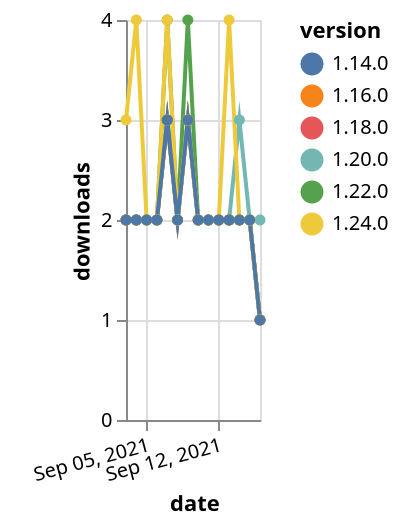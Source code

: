 {"$schema": "https://vega.github.io/schema/vega-lite/v5.json", "description": "A simple bar chart with embedded data.", "data": {"values": [{"date": "2021-09-03", "total": 1516, "delta": 2, "version": "1.18.0"}, {"date": "2021-09-04", "total": 1518, "delta": 2, "version": "1.18.0"}, {"date": "2021-09-05", "total": 1520, "delta": 2, "version": "1.18.0"}, {"date": "2021-09-06", "total": 1522, "delta": 2, "version": "1.18.0"}, {"date": "2021-09-07", "total": 1525, "delta": 3, "version": "1.18.0"}, {"date": "2021-09-08", "total": 1527, "delta": 2, "version": "1.18.0"}, {"date": "2021-09-09", "total": 1530, "delta": 3, "version": "1.18.0"}, {"date": "2021-09-10", "total": 1532, "delta": 2, "version": "1.18.0"}, {"date": "2021-09-11", "total": 1534, "delta": 2, "version": "1.18.0"}, {"date": "2021-09-12", "total": 1536, "delta": 2, "version": "1.18.0"}, {"date": "2021-09-13", "total": 1538, "delta": 2, "version": "1.18.0"}, {"date": "2021-09-14", "total": 1540, "delta": 2, "version": "1.18.0"}, {"date": "2021-09-15", "total": 1542, "delta": 2, "version": "1.18.0"}, {"date": "2021-09-16", "total": 1543, "delta": 1, "version": "1.18.0"}, {"date": "2021-09-03", "total": 742, "delta": 2, "version": "1.22.0"}, {"date": "2021-09-04", "total": 744, "delta": 2, "version": "1.22.0"}, {"date": "2021-09-05", "total": 746, "delta": 2, "version": "1.22.0"}, {"date": "2021-09-06", "total": 748, "delta": 2, "version": "1.22.0"}, {"date": "2021-09-07", "total": 752, "delta": 4, "version": "1.22.0"}, {"date": "2021-09-08", "total": 754, "delta": 2, "version": "1.22.0"}, {"date": "2021-09-09", "total": 758, "delta": 4, "version": "1.22.0"}, {"date": "2021-09-10", "total": 760, "delta": 2, "version": "1.22.0"}, {"date": "2021-09-11", "total": 762, "delta": 2, "version": "1.22.0"}, {"date": "2021-09-12", "total": 764, "delta": 2, "version": "1.22.0"}, {"date": "2021-09-13", "total": 766, "delta": 2, "version": "1.22.0"}, {"date": "2021-09-14", "total": 768, "delta": 2, "version": "1.22.0"}, {"date": "2021-09-15", "total": 770, "delta": 2, "version": "1.22.0"}, {"date": "2021-09-16", "total": 771, "delta": 1, "version": "1.22.0"}, {"date": "2021-09-03", "total": 1096, "delta": 2, "version": "1.20.0"}, {"date": "2021-09-04", "total": 1098, "delta": 2, "version": "1.20.0"}, {"date": "2021-09-05", "total": 1100, "delta": 2, "version": "1.20.0"}, {"date": "2021-09-06", "total": 1102, "delta": 2, "version": "1.20.0"}, {"date": "2021-09-07", "total": 1105, "delta": 3, "version": "1.20.0"}, {"date": "2021-09-08", "total": 1107, "delta": 2, "version": "1.20.0"}, {"date": "2021-09-09", "total": 1110, "delta": 3, "version": "1.20.0"}, {"date": "2021-09-10", "total": 1112, "delta": 2, "version": "1.20.0"}, {"date": "2021-09-11", "total": 1114, "delta": 2, "version": "1.20.0"}, {"date": "2021-09-12", "total": 1116, "delta": 2, "version": "1.20.0"}, {"date": "2021-09-13", "total": 1118, "delta": 2, "version": "1.20.0"}, {"date": "2021-09-14", "total": 1121, "delta": 3, "version": "1.20.0"}, {"date": "2021-09-15", "total": 1123, "delta": 2, "version": "1.20.0"}, {"date": "2021-09-16", "total": 1125, "delta": 2, "version": "1.20.0"}, {"date": "2021-09-03", "total": 1639, "delta": 2, "version": "1.16.0"}, {"date": "2021-09-04", "total": 1641, "delta": 2, "version": "1.16.0"}, {"date": "2021-09-05", "total": 1643, "delta": 2, "version": "1.16.0"}, {"date": "2021-09-06", "total": 1645, "delta": 2, "version": "1.16.0"}, {"date": "2021-09-07", "total": 1648, "delta": 3, "version": "1.16.0"}, {"date": "2021-09-08", "total": 1650, "delta": 2, "version": "1.16.0"}, {"date": "2021-09-09", "total": 1653, "delta": 3, "version": "1.16.0"}, {"date": "2021-09-10", "total": 1655, "delta": 2, "version": "1.16.0"}, {"date": "2021-09-11", "total": 1657, "delta": 2, "version": "1.16.0"}, {"date": "2021-09-12", "total": 1659, "delta": 2, "version": "1.16.0"}, {"date": "2021-09-13", "total": 1661, "delta": 2, "version": "1.16.0"}, {"date": "2021-09-14", "total": 1663, "delta": 2, "version": "1.16.0"}, {"date": "2021-09-15", "total": 1665, "delta": 2, "version": "1.16.0"}, {"date": "2021-09-16", "total": 1666, "delta": 1, "version": "1.16.0"}, {"date": "2021-09-03", "total": 238, "delta": 3, "version": "1.24.0"}, {"date": "2021-09-04", "total": 242, "delta": 4, "version": "1.24.0"}, {"date": "2021-09-05", "total": 244, "delta": 2, "version": "1.24.0"}, {"date": "2021-09-06", "total": 246, "delta": 2, "version": "1.24.0"}, {"date": "2021-09-07", "total": 250, "delta": 4, "version": "1.24.0"}, {"date": "2021-09-08", "total": 252, "delta": 2, "version": "1.24.0"}, {"date": "2021-09-09", "total": 255, "delta": 3, "version": "1.24.0"}, {"date": "2021-09-10", "total": 257, "delta": 2, "version": "1.24.0"}, {"date": "2021-09-11", "total": 259, "delta": 2, "version": "1.24.0"}, {"date": "2021-09-12", "total": 261, "delta": 2, "version": "1.24.0"}, {"date": "2021-09-13", "total": 265, "delta": 4, "version": "1.24.0"}, {"date": "2021-09-14", "total": 267, "delta": 2, "version": "1.24.0"}, {"date": "2021-09-15", "total": 269, "delta": 2, "version": "1.24.0"}, {"date": "2021-09-16", "total": 270, "delta": 1, "version": "1.24.0"}, {"date": "2021-09-03", "total": 2039, "delta": 2, "version": "1.14.0"}, {"date": "2021-09-04", "total": 2041, "delta": 2, "version": "1.14.0"}, {"date": "2021-09-05", "total": 2043, "delta": 2, "version": "1.14.0"}, {"date": "2021-09-06", "total": 2045, "delta": 2, "version": "1.14.0"}, {"date": "2021-09-07", "total": 2048, "delta": 3, "version": "1.14.0"}, {"date": "2021-09-08", "total": 2050, "delta": 2, "version": "1.14.0"}, {"date": "2021-09-09", "total": 2053, "delta": 3, "version": "1.14.0"}, {"date": "2021-09-10", "total": 2055, "delta": 2, "version": "1.14.0"}, {"date": "2021-09-11", "total": 2057, "delta": 2, "version": "1.14.0"}, {"date": "2021-09-12", "total": 2059, "delta": 2, "version": "1.14.0"}, {"date": "2021-09-13", "total": 2061, "delta": 2, "version": "1.14.0"}, {"date": "2021-09-14", "total": 2063, "delta": 2, "version": "1.14.0"}, {"date": "2021-09-15", "total": 2065, "delta": 2, "version": "1.14.0"}, {"date": "2021-09-16", "total": 2066, "delta": 1, "version": "1.14.0"}]}, "width": "container", "mark": {"type": "line", "point": {"filled": true}}, "encoding": {"x": {"field": "date", "type": "temporal", "timeUnit": "yearmonthdate", "title": "date", "axis": {"labelAngle": -15}}, "y": {"field": "delta", "type": "quantitative", "title": "downloads"}, "color": {"field": "version", "type": "nominal"}, "tooltip": {"field": "delta"}}}